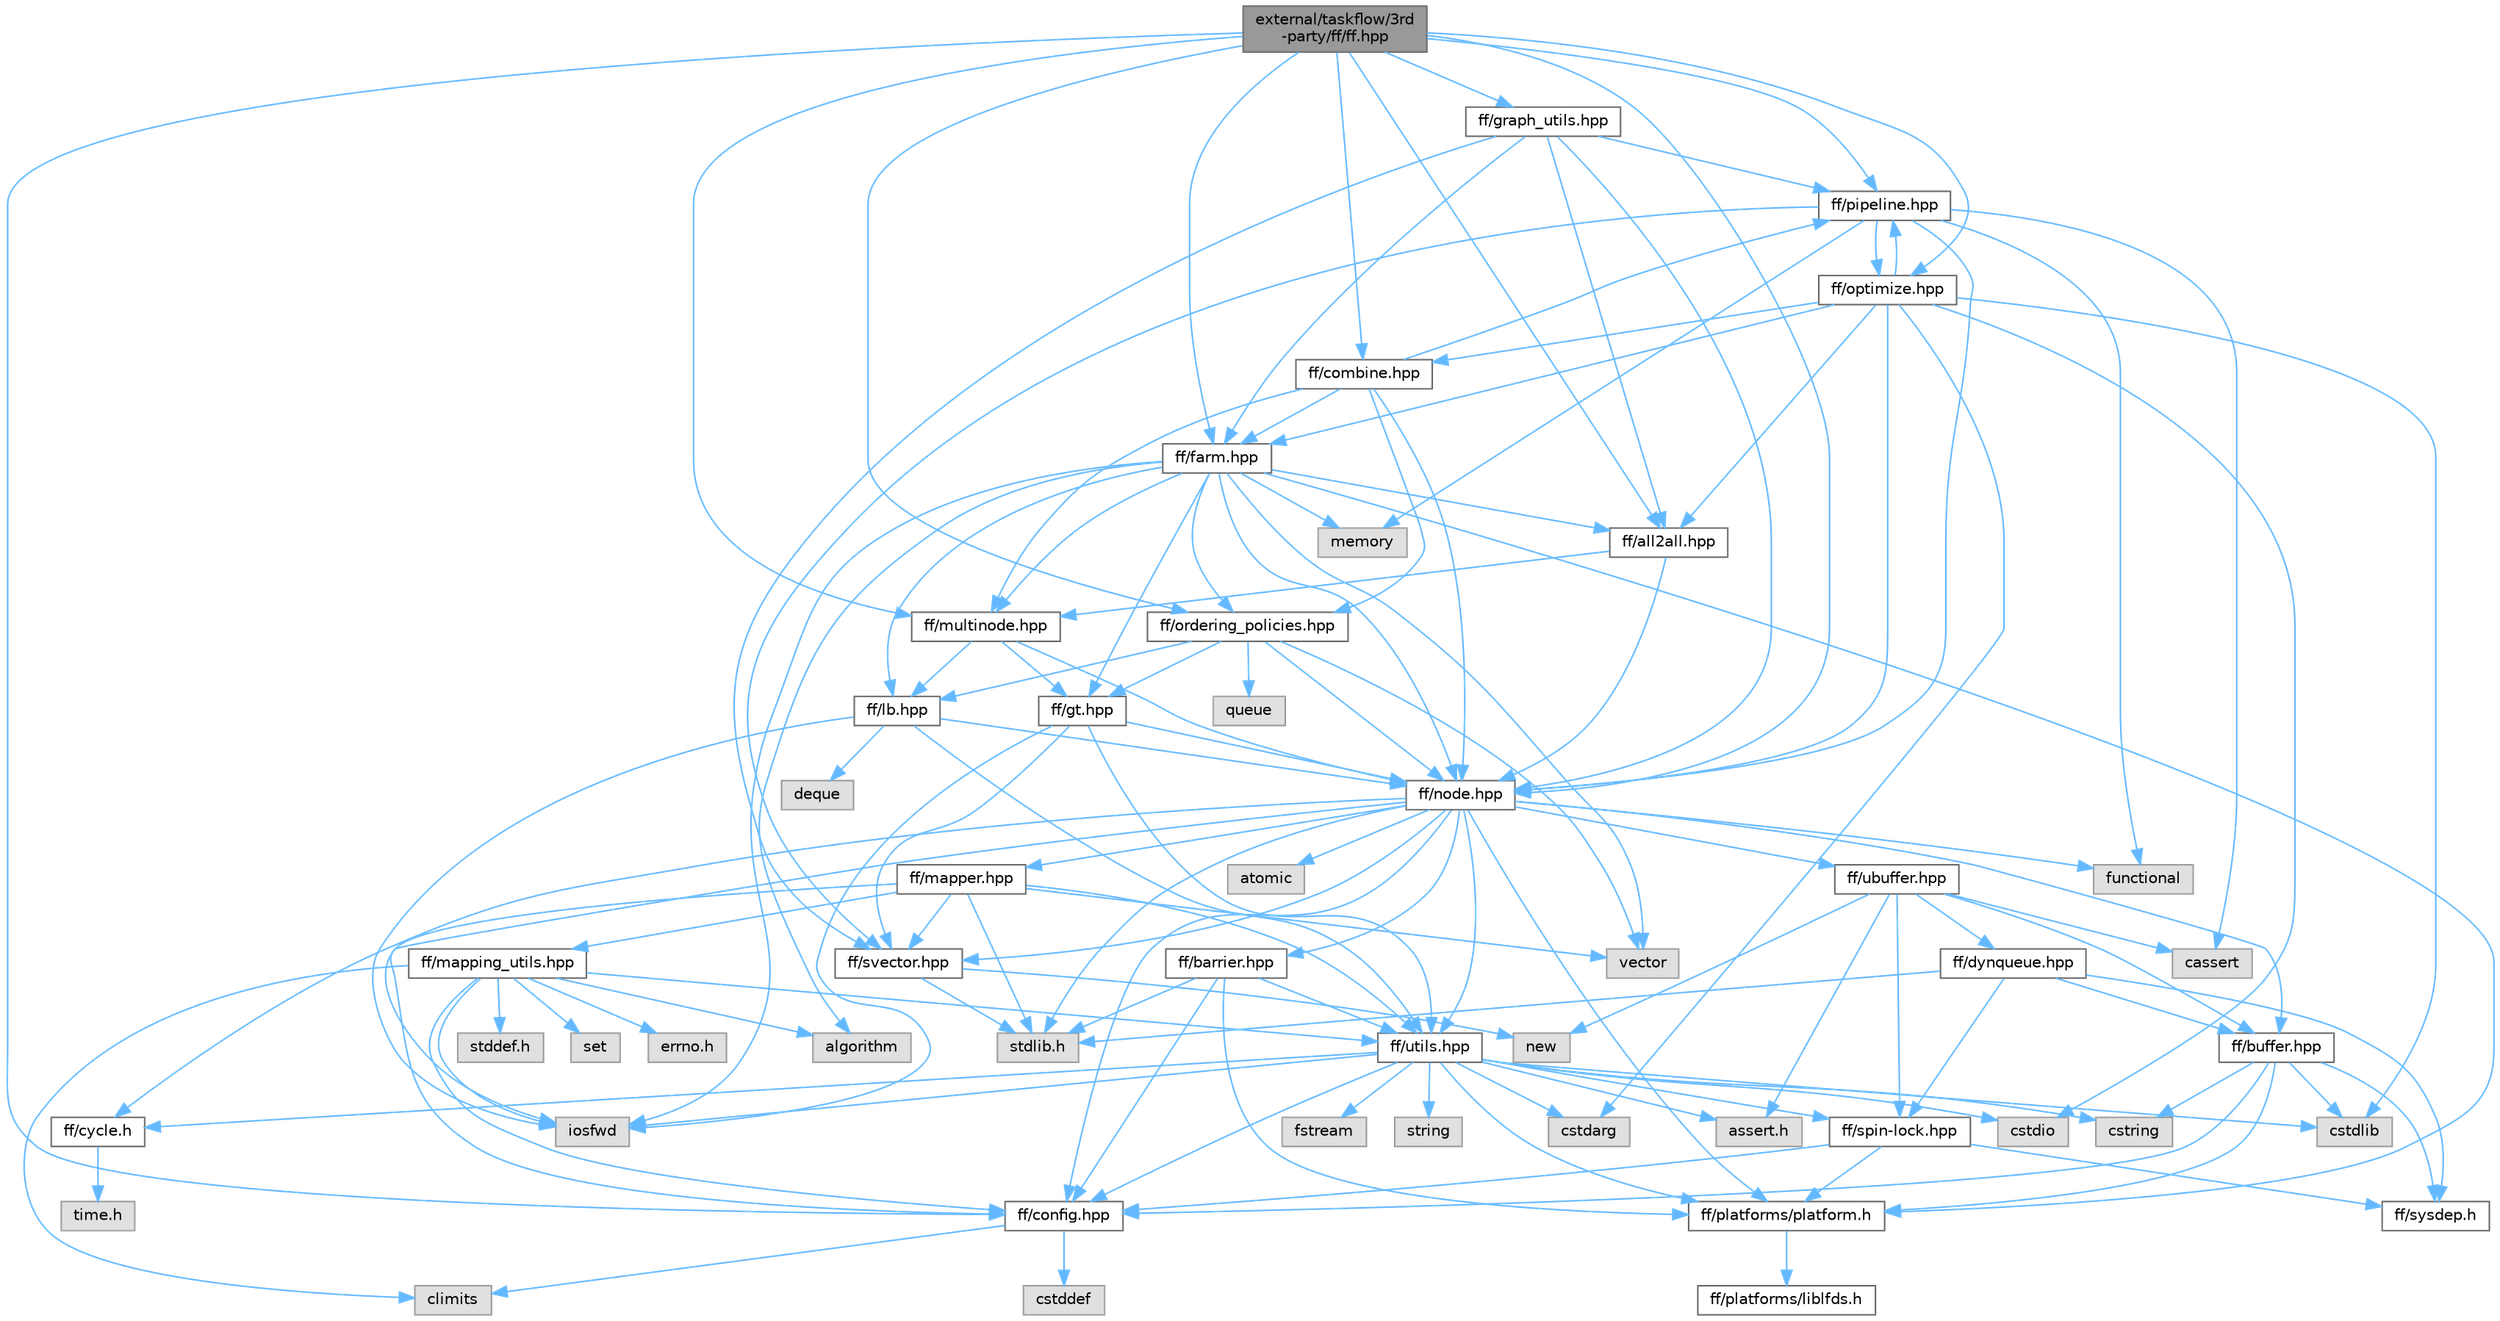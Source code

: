 digraph "external/taskflow/3rd-party/ff/ff.hpp"
{
 // LATEX_PDF_SIZE
  bgcolor="transparent";
  edge [fontname=Helvetica,fontsize=10,labelfontname=Helvetica,labelfontsize=10];
  node [fontname=Helvetica,fontsize=10,shape=box,height=0.2,width=0.4];
  Node1 [id="Node000001",label="external/taskflow/3rd\l-party/ff/ff.hpp",height=0.2,width=0.4,color="gray40", fillcolor="grey60", style="filled", fontcolor="black",tooltip=" "];
  Node1 -> Node2 [id="edge1_Node000001_Node000002",color="steelblue1",style="solid",tooltip=" "];
  Node2 [id="Node000002",label="ff/config.hpp",height=0.2,width=0.4,color="grey40", fillcolor="white", style="filled",URL="$config_8hpp.html",tooltip=" "];
  Node2 -> Node3 [id="edge2_Node000002_Node000003",color="steelblue1",style="solid",tooltip=" "];
  Node3 [id="Node000003",label="cstddef",height=0.2,width=0.4,color="grey60", fillcolor="#E0E0E0", style="filled",tooltip=" "];
  Node2 -> Node4 [id="edge3_Node000002_Node000004",color="steelblue1",style="solid",tooltip=" "];
  Node4 [id="Node000004",label="climits",height=0.2,width=0.4,color="grey60", fillcolor="#E0E0E0", style="filled",tooltip=" "];
  Node1 -> Node5 [id="edge4_Node000001_Node000005",color="steelblue1",style="solid",tooltip=" "];
  Node5 [id="Node000005",label="ff/node.hpp",height=0.2,width=0.4,color="grey40", fillcolor="white", style="filled",URL="$node_8hpp.html",tooltip="FastFlow ff_node"];
  Node5 -> Node6 [id="edge5_Node000005_Node000006",color="steelblue1",style="solid",tooltip=" "];
  Node6 [id="Node000006",label="stdlib.h",height=0.2,width=0.4,color="grey60", fillcolor="#E0E0E0", style="filled",tooltip=" "];
  Node5 -> Node7 [id="edge6_Node000005_Node000007",color="steelblue1",style="solid",tooltip=" "];
  Node7 [id="Node000007",label="iosfwd",height=0.2,width=0.4,color="grey60", fillcolor="#E0E0E0", style="filled",tooltip=" "];
  Node5 -> Node8 [id="edge7_Node000005_Node000008",color="steelblue1",style="solid",tooltip=" "];
  Node8 [id="Node000008",label="functional",height=0.2,width=0.4,color="grey60", fillcolor="#E0E0E0", style="filled",tooltip=" "];
  Node5 -> Node9 [id="edge8_Node000005_Node000009",color="steelblue1",style="solid",tooltip=" "];
  Node9 [id="Node000009",label="ff/platforms/platform.h",height=0.2,width=0.4,color="grey40", fillcolor="white", style="filled",URL="$external_2taskflow_23rd-party_2ff_2platforms_2_platform_8h.html",tooltip=" "];
  Node9 -> Node10 [id="edge9_Node000009_Node000010",color="steelblue1",style="solid",tooltip=" "];
  Node10 [id="Node000010",label="ff/platforms/liblfds.h",height=0.2,width=0.4,color="grey40", fillcolor="white", style="filled",URL="$liblfds_8h.html",tooltip=" "];
  Node5 -> Node11 [id="edge10_Node000005_Node000011",color="steelblue1",style="solid",tooltip=" "];
  Node11 [id="Node000011",label="ff/cycle.h",height=0.2,width=0.4,color="grey40", fillcolor="white", style="filled",URL="$cycle_8h.html",tooltip=" "];
  Node11 -> Node12 [id="edge11_Node000011_Node000012",color="steelblue1",style="solid",tooltip=" "];
  Node12 [id="Node000012",label="time.h",height=0.2,width=0.4,color="grey60", fillcolor="#E0E0E0", style="filled",tooltip=" "];
  Node5 -> Node13 [id="edge12_Node000005_Node000013",color="steelblue1",style="solid",tooltip=" "];
  Node13 [id="Node000013",label="ff/utils.hpp",height=0.2,width=0.4,color="grey40", fillcolor="white", style="filled",URL="$utils_8hpp.html",tooltip="Utility functions"];
  Node13 -> Node14 [id="edge13_Node000013_Node000014",color="steelblue1",style="solid",tooltip=" "];
  Node14 [id="Node000014",label="assert.h",height=0.2,width=0.4,color="grey60", fillcolor="#E0E0E0", style="filled",tooltip=" "];
  Node13 -> Node15 [id="edge14_Node000013_Node000015",color="steelblue1",style="solid",tooltip=" "];
  Node15 [id="Node000015",label="cstdio",height=0.2,width=0.4,color="grey60", fillcolor="#E0E0E0", style="filled",tooltip=" "];
  Node13 -> Node16 [id="edge15_Node000013_Node000016",color="steelblue1",style="solid",tooltip=" "];
  Node16 [id="Node000016",label="cstdlib",height=0.2,width=0.4,color="grey60", fillcolor="#E0E0E0", style="filled",tooltip=" "];
  Node13 -> Node17 [id="edge16_Node000013_Node000017",color="steelblue1",style="solid",tooltip=" "];
  Node17 [id="Node000017",label="cstdarg",height=0.2,width=0.4,color="grey60", fillcolor="#E0E0E0", style="filled",tooltip=" "];
  Node13 -> Node7 [id="edge17_Node000013_Node000007",color="steelblue1",style="solid",tooltip=" "];
  Node13 -> Node2 [id="edge18_Node000013_Node000002",color="steelblue1",style="solid",tooltip=" "];
  Node13 -> Node9 [id="edge19_Node000013_Node000009",color="steelblue1",style="solid",tooltip=" "];
  Node13 -> Node18 [id="edge20_Node000013_Node000018",color="steelblue1",style="solid",tooltip=" "];
  Node18 [id="Node000018",label="cstring",height=0.2,width=0.4,color="grey60", fillcolor="#E0E0E0", style="filled",tooltip=" "];
  Node13 -> Node19 [id="edge21_Node000013_Node000019",color="steelblue1",style="solid",tooltip=" "];
  Node19 [id="Node000019",label="string",height=0.2,width=0.4,color="grey60", fillcolor="#E0E0E0", style="filled",tooltip=" "];
  Node13 -> Node20 [id="edge22_Node000013_Node000020",color="steelblue1",style="solid",tooltip=" "];
  Node20 [id="Node000020",label="fstream",height=0.2,width=0.4,color="grey60", fillcolor="#E0E0E0", style="filled",tooltip=" "];
  Node13 -> Node11 [id="edge23_Node000013_Node000011",color="steelblue1",style="solid",tooltip=" "];
  Node13 -> Node21 [id="edge24_Node000013_Node000021",color="steelblue1",style="solid",tooltip=" "];
  Node21 [id="Node000021",label="ff/spin-lock.hpp",height=0.2,width=0.4,color="grey40", fillcolor="white", style="filled",URL="$spin-lock_8hpp.html",tooltip="This file contains several alternative spin lock(s) implementations that can be used as FastFlow spin..."];
  Node21 -> Node22 [id="edge25_Node000021_Node000022",color="steelblue1",style="solid",tooltip=" "];
  Node22 [id="Node000022",label="ff/sysdep.h",height=0.2,width=0.4,color="grey40", fillcolor="white", style="filled",URL="$sysdep_8h.html",tooltip=" "];
  Node21 -> Node9 [id="edge26_Node000021_Node000009",color="steelblue1",style="solid",tooltip=" "];
  Node21 -> Node2 [id="edge27_Node000021_Node000002",color="steelblue1",style="solid",tooltip=" "];
  Node5 -> Node23 [id="edge28_Node000005_Node000023",color="steelblue1",style="solid",tooltip=" "];
  Node23 [id="Node000023",label="ff/buffer.hpp",height=0.2,width=0.4,color="grey40", fillcolor="white", style="filled",URL="$buffer_8hpp.html",tooltip="This file contains the definition of the bounded SPSC channel buffer used in FastFlow"];
  Node23 -> Node16 [id="edge29_Node000023_Node000016",color="steelblue1",style="solid",tooltip=" "];
  Node23 -> Node18 [id="edge30_Node000023_Node000018",color="steelblue1",style="solid",tooltip=" "];
  Node23 -> Node22 [id="edge31_Node000023_Node000022",color="steelblue1",style="solid",tooltip=" "];
  Node23 -> Node2 [id="edge32_Node000023_Node000002",color="steelblue1",style="solid",tooltip=" "];
  Node23 -> Node9 [id="edge33_Node000023_Node000009",color="steelblue1",style="solid",tooltip=" "];
  Node5 -> Node24 [id="edge34_Node000005_Node000024",color="steelblue1",style="solid",tooltip=" "];
  Node24 [id="Node000024",label="ff/ubuffer.hpp",height=0.2,width=0.4,color="grey40", fillcolor="white", style="filled",URL="$ubuffer_8hpp.html",tooltip="This file contains the definition of the unbounded SWSR circular buffer used in FastFlow"];
  Node24 -> Node14 [id="edge35_Node000024_Node000014",color="steelblue1",style="solid",tooltip=" "];
  Node24 -> Node25 [id="edge36_Node000024_Node000025",color="steelblue1",style="solid",tooltip=" "];
  Node25 [id="Node000025",label="cassert",height=0.2,width=0.4,color="grey60", fillcolor="#E0E0E0", style="filled",tooltip=" "];
  Node24 -> Node26 [id="edge37_Node000024_Node000026",color="steelblue1",style="solid",tooltip=" "];
  Node26 [id="Node000026",label="new",height=0.2,width=0.4,color="grey60", fillcolor="#E0E0E0", style="filled",tooltip=" "];
  Node24 -> Node27 [id="edge38_Node000024_Node000027",color="steelblue1",style="solid",tooltip=" "];
  Node27 [id="Node000027",label="ff/dynqueue.hpp",height=0.2,width=0.4,color="grey40", fillcolor="white", style="filled",URL="$dynqueue_8hpp.html",tooltip="Implementation of a dynamic queue. Not currently used."];
  Node27 -> Node6 [id="edge39_Node000027_Node000006",color="steelblue1",style="solid",tooltip=" "];
  Node27 -> Node23 [id="edge40_Node000027_Node000023",color="steelblue1",style="solid",tooltip=" "];
  Node27 -> Node21 [id="edge41_Node000027_Node000021",color="steelblue1",style="solid",tooltip=" "];
  Node27 -> Node22 [id="edge42_Node000027_Node000022",color="steelblue1",style="solid",tooltip=" "];
  Node24 -> Node23 [id="edge43_Node000024_Node000023",color="steelblue1",style="solid",tooltip=" "];
  Node24 -> Node21 [id="edge44_Node000024_Node000021",color="steelblue1",style="solid",tooltip=" "];
  Node5 -> Node28 [id="edge45_Node000005_Node000028",color="steelblue1",style="solid",tooltip=" "];
  Node28 [id="Node000028",label="ff/mapper.hpp",height=0.2,width=0.4,color="grey40", fillcolor="white", style="filled",URL="$mapper_8hpp.html",tooltip="This file contains the thread mapper definition used in FastFlow"];
  Node28 -> Node6 [id="edge46_Node000028_Node000006",color="steelblue1",style="solid",tooltip=" "];
  Node28 -> Node2 [id="edge47_Node000028_Node000002",color="steelblue1",style="solid",tooltip=" "];
  Node28 -> Node29 [id="edge48_Node000028_Node000029",color="steelblue1",style="solid",tooltip=" "];
  Node29 [id="Node000029",label="ff/svector.hpp",height=0.2,width=0.4,color="grey40", fillcolor="white", style="filled",URL="$svector_8hpp.html",tooltip="Simple yet efficient dynamic vector"];
  Node29 -> Node6 [id="edge49_Node000029_Node000006",color="steelblue1",style="solid",tooltip=" "];
  Node29 -> Node26 [id="edge50_Node000029_Node000026",color="steelblue1",style="solid",tooltip=" "];
  Node28 -> Node13 [id="edge51_Node000028_Node000013",color="steelblue1",style="solid",tooltip=" "];
  Node28 -> Node30 [id="edge52_Node000028_Node000030",color="steelblue1",style="solid",tooltip=" "];
  Node30 [id="Node000030",label="ff/mapping_utils.hpp",height=0.2,width=0.4,color="grey40", fillcolor="white", style="filled",URL="$mapping__utils_8hpp.html",tooltip="This file contains utilities for plaform inspection and thread pinning"];
  Node30 -> Node4 [id="edge53_Node000030_Node000004",color="steelblue1",style="solid",tooltip=" "];
  Node30 -> Node31 [id="edge54_Node000030_Node000031",color="steelblue1",style="solid",tooltip=" "];
  Node31 [id="Node000031",label="set",height=0.2,width=0.4,color="grey60", fillcolor="#E0E0E0", style="filled",tooltip=" "];
  Node30 -> Node32 [id="edge55_Node000030_Node000032",color="steelblue1",style="solid",tooltip=" "];
  Node32 [id="Node000032",label="algorithm",height=0.2,width=0.4,color="grey60", fillcolor="#E0E0E0", style="filled",tooltip=" "];
  Node30 -> Node7 [id="edge56_Node000030_Node000007",color="steelblue1",style="solid",tooltip=" "];
  Node30 -> Node33 [id="edge57_Node000030_Node000033",color="steelblue1",style="solid",tooltip=" "];
  Node33 [id="Node000033",label="errno.h",height=0.2,width=0.4,color="grey60", fillcolor="#E0E0E0", style="filled",tooltip=" "];
  Node30 -> Node2 [id="edge58_Node000030_Node000002",color="steelblue1",style="solid",tooltip=" "];
  Node30 -> Node13 [id="edge59_Node000030_Node000013",color="steelblue1",style="solid",tooltip=" "];
  Node30 -> Node34 [id="edge60_Node000030_Node000034",color="steelblue1",style="solid",tooltip=" "];
  Node34 [id="Node000034",label="stddef.h",height=0.2,width=0.4,color="grey60", fillcolor="#E0E0E0", style="filled",tooltip=" "];
  Node28 -> Node35 [id="edge61_Node000028_Node000035",color="steelblue1",style="solid",tooltip=" "];
  Node35 [id="Node000035",label="vector",height=0.2,width=0.4,color="grey60", fillcolor="#E0E0E0", style="filled",tooltip=" "];
  Node5 -> Node2 [id="edge62_Node000005_Node000002",color="steelblue1",style="solid",tooltip=" "];
  Node5 -> Node29 [id="edge63_Node000005_Node000029",color="steelblue1",style="solid",tooltip=" "];
  Node5 -> Node36 [id="edge64_Node000005_Node000036",color="steelblue1",style="solid",tooltip=" "];
  Node36 [id="Node000036",label="ff/barrier.hpp",height=0.2,width=0.4,color="grey40", fillcolor="white", style="filled",URL="$barrier_8hpp.html",tooltip="FastFlow blocking and non-blocking barrier implementations"];
  Node36 -> Node6 [id="edge65_Node000036_Node000006",color="steelblue1",style="solid",tooltip=" "];
  Node36 -> Node9 [id="edge66_Node000036_Node000009",color="steelblue1",style="solid",tooltip=" "];
  Node36 -> Node13 [id="edge67_Node000036_Node000013",color="steelblue1",style="solid",tooltip=" "];
  Node36 -> Node2 [id="edge68_Node000036_Node000002",color="steelblue1",style="solid",tooltip=" "];
  Node5 -> Node37 [id="edge69_Node000005_Node000037",color="steelblue1",style="solid",tooltip=" "];
  Node37 [id="Node000037",label="atomic",height=0.2,width=0.4,color="grey60", fillcolor="#E0E0E0", style="filled",tooltip=" "];
  Node1 -> Node38 [id="edge70_Node000001_Node000038",color="steelblue1",style="solid",tooltip=" "];
  Node38 [id="Node000038",label="ff/multinode.hpp",height=0.2,width=0.4,color="grey40", fillcolor="white", style="filled",URL="$multinode_8hpp.html",tooltip="FastFlow ff_minode ff_monode and typed versions."];
  Node38 -> Node5 [id="edge71_Node000038_Node000005",color="steelblue1",style="solid",tooltip=" "];
  Node38 -> Node39 [id="edge72_Node000038_Node000039",color="steelblue1",style="solid",tooltip=" "];
  Node39 [id="Node000039",label="ff/lb.hpp",height=0.2,width=0.4,color="grey40", fillcolor="white", style="filled",URL="$lb_8hpp.html",tooltip="Farm Emitter (not a ff_node)"];
  Node39 -> Node7 [id="edge73_Node000039_Node000007",color="steelblue1",style="solid",tooltip=" "];
  Node39 -> Node40 [id="edge74_Node000039_Node000040",color="steelblue1",style="solid",tooltip=" "];
  Node40 [id="Node000040",label="deque",height=0.2,width=0.4,color="grey60", fillcolor="#E0E0E0", style="filled",tooltip=" "];
  Node39 -> Node13 [id="edge75_Node000039_Node000013",color="steelblue1",style="solid",tooltip=" "];
  Node39 -> Node5 [id="edge76_Node000039_Node000005",color="steelblue1",style="solid",tooltip=" "];
  Node38 -> Node41 [id="edge77_Node000038_Node000041",color="steelblue1",style="solid",tooltip=" "];
  Node41 [id="Node000041",label="ff/gt.hpp",height=0.2,width=0.4,color="grey40", fillcolor="white", style="filled",URL="$gt_8hpp.html",tooltip="Farm Collector (it is not a ff_node)"];
  Node41 -> Node7 [id="edge78_Node000041_Node000007",color="steelblue1",style="solid",tooltip=" "];
  Node41 -> Node29 [id="edge79_Node000041_Node000029",color="steelblue1",style="solid",tooltip=" "];
  Node41 -> Node13 [id="edge80_Node000041_Node000013",color="steelblue1",style="solid",tooltip=" "];
  Node41 -> Node5 [id="edge81_Node000041_Node000005",color="steelblue1",style="solid",tooltip=" "];
  Node1 -> Node42 [id="edge82_Node000001_Node000042",color="steelblue1",style="solid",tooltip=" "];
  Node42 [id="Node000042",label="ff/pipeline.hpp",height=0.2,width=0.4,color="grey40", fillcolor="white", style="filled",URL="$3rd-party_2ff_2pipeline_8hpp.html",tooltip="This file implements the pipeline skeleton, both in the high-level pattern syntax (ff::ff_pipe) and l..."];
  Node42 -> Node25 [id="edge83_Node000042_Node000025",color="steelblue1",style="solid",tooltip=" "];
  Node42 -> Node43 [id="edge84_Node000042_Node000043",color="steelblue1",style="solid",tooltip=" "];
  Node43 [id="Node000043",label="memory",height=0.2,width=0.4,color="grey60", fillcolor="#E0E0E0", style="filled",tooltip=" "];
  Node42 -> Node8 [id="edge85_Node000042_Node000008",color="steelblue1",style="solid",tooltip=" "];
  Node42 -> Node29 [id="edge86_Node000042_Node000029",color="steelblue1",style="solid",tooltip=" "];
  Node42 -> Node5 [id="edge87_Node000042_Node000005",color="steelblue1",style="solid",tooltip=" "];
  Node42 -> Node44 [id="edge88_Node000042_Node000044",color="steelblue1",style="solid",tooltip=" "];
  Node44 [id="Node000044",label="ff/optimize.hpp",height=0.2,width=0.4,color="grey40", fillcolor="white", style="filled",URL="$optimize_8hpp.html",tooltip="FastFlow optimization heuristics"];
  Node44 -> Node15 [id="edge89_Node000044_Node000015",color="steelblue1",style="solid",tooltip=" "];
  Node44 -> Node16 [id="edge90_Node000044_Node000016",color="steelblue1",style="solid",tooltip=" "];
  Node44 -> Node17 [id="edge91_Node000044_Node000017",color="steelblue1",style="solid",tooltip=" "];
  Node44 -> Node5 [id="edge92_Node000044_Node000005",color="steelblue1",style="solid",tooltip=" "];
  Node44 -> Node42 [id="edge93_Node000044_Node000042",color="steelblue1",style="solid",tooltip=" "];
  Node44 -> Node45 [id="edge94_Node000044_Node000045",color="steelblue1",style="solid",tooltip=" "];
  Node45 [id="Node000045",label="ff/farm.hpp",height=0.2,width=0.4,color="grey40", fillcolor="white", style="filled",URL="$farm_8hpp.html",tooltip="Farm pattern"];
  Node45 -> Node7 [id="edge95_Node000045_Node000007",color="steelblue1",style="solid",tooltip=" "];
  Node45 -> Node35 [id="edge96_Node000045_Node000035",color="steelblue1",style="solid",tooltip=" "];
  Node45 -> Node32 [id="edge97_Node000045_Node000032",color="steelblue1",style="solid",tooltip=" "];
  Node45 -> Node43 [id="edge98_Node000045_Node000043",color="steelblue1",style="solid",tooltip=" "];
  Node45 -> Node9 [id="edge99_Node000045_Node000009",color="steelblue1",style="solid",tooltip=" "];
  Node45 -> Node39 [id="edge100_Node000045_Node000039",color="steelblue1",style="solid",tooltip=" "];
  Node45 -> Node41 [id="edge101_Node000045_Node000041",color="steelblue1",style="solid",tooltip=" "];
  Node45 -> Node5 [id="edge102_Node000045_Node000005",color="steelblue1",style="solid",tooltip=" "];
  Node45 -> Node38 [id="edge103_Node000045_Node000038",color="steelblue1",style="solid",tooltip=" "];
  Node45 -> Node46 [id="edge104_Node000045_Node000046",color="steelblue1",style="solid",tooltip=" "];
  Node46 [id="Node000046",label="ff/ordering_policies.hpp",height=0.2,width=0.4,color="grey40", fillcolor="white", style="filled",URL="$ordering__policies_8hpp.html",tooltip=" "];
  Node46 -> Node35 [id="edge105_Node000046_Node000035",color="steelblue1",style="solid",tooltip=" "];
  Node46 -> Node47 [id="edge106_Node000046_Node000047",color="steelblue1",style="solid",tooltip=" "];
  Node47 [id="Node000047",label="queue",height=0.2,width=0.4,color="grey60", fillcolor="#E0E0E0", style="filled",tooltip=" "];
  Node46 -> Node39 [id="edge107_Node000046_Node000039",color="steelblue1",style="solid",tooltip=" "];
  Node46 -> Node41 [id="edge108_Node000046_Node000041",color="steelblue1",style="solid",tooltip=" "];
  Node46 -> Node5 [id="edge109_Node000046_Node000005",color="steelblue1",style="solid",tooltip=" "];
  Node45 -> Node48 [id="edge110_Node000045_Node000048",color="steelblue1",style="solid",tooltip=" "];
  Node48 [id="Node000048",label="ff/all2all.hpp",height=0.2,width=0.4,color="grey40", fillcolor="white", style="filled",URL="$all2all_8hpp.html",tooltip="FastFlow all-2-all building block"];
  Node48 -> Node5 [id="edge111_Node000048_Node000005",color="steelblue1",style="solid",tooltip=" "];
  Node48 -> Node38 [id="edge112_Node000048_Node000038",color="steelblue1",style="solid",tooltip=" "];
  Node44 -> Node48 [id="edge113_Node000044_Node000048",color="steelblue1",style="solid",tooltip=" "];
  Node44 -> Node49 [id="edge114_Node000044_Node000049",color="steelblue1",style="solid",tooltip=" "];
  Node49 [id="Node000049",label="ff/combine.hpp",height=0.2,width=0.4,color="grey40", fillcolor="white", style="filled",URL="$combine_8hpp.html",tooltip="FastFlow composition building block"];
  Node49 -> Node5 [id="edge115_Node000049_Node000005",color="steelblue1",style="solid",tooltip=" "];
  Node49 -> Node38 [id="edge116_Node000049_Node000038",color="steelblue1",style="solid",tooltip=" "];
  Node49 -> Node42 [id="edge117_Node000049_Node000042",color="steelblue1",style="solid",tooltip=" "];
  Node49 -> Node46 [id="edge118_Node000049_Node000046",color="steelblue1",style="solid",tooltip=" "];
  Node49 -> Node45 [id="edge119_Node000049_Node000045",color="steelblue1",style="solid",tooltip=" "];
  Node1 -> Node45 [id="edge120_Node000001_Node000045",color="steelblue1",style="solid",tooltip=" "];
  Node1 -> Node48 [id="edge121_Node000001_Node000048",color="steelblue1",style="solid",tooltip=" "];
  Node1 -> Node49 [id="edge122_Node000001_Node000049",color="steelblue1",style="solid",tooltip=" "];
  Node1 -> Node44 [id="edge123_Node000001_Node000044",color="steelblue1",style="solid",tooltip=" "];
  Node1 -> Node46 [id="edge124_Node000001_Node000046",color="steelblue1",style="solid",tooltip=" "];
  Node1 -> Node50 [id="edge125_Node000001_Node000050",color="steelblue1",style="solid",tooltip=" "];
  Node50 [id="Node000050",label="ff/graph_utils.hpp",height=0.2,width=0.4,color="grey40", fillcolor="white", style="filled",URL="$graph__utils_8hpp.html",tooltip="Utility functions for manipulating the concurrency graph"];
  Node50 -> Node29 [id="edge126_Node000050_Node000029",color="steelblue1",style="solid",tooltip=" "];
  Node50 -> Node5 [id="edge127_Node000050_Node000005",color="steelblue1",style="solid",tooltip=" "];
  Node50 -> Node45 [id="edge128_Node000050_Node000045",color="steelblue1",style="solid",tooltip=" "];
  Node50 -> Node48 [id="edge129_Node000050_Node000048",color="steelblue1",style="solid",tooltip=" "];
  Node50 -> Node42 [id="edge130_Node000050_Node000042",color="steelblue1",style="solid",tooltip=" "];
}
